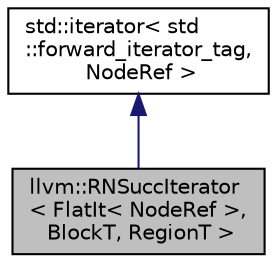 digraph "llvm::RNSuccIterator&lt; FlatIt&lt; NodeRef &gt;, BlockT, RegionT &gt;"
{
 // LATEX_PDF_SIZE
  bgcolor="transparent";
  edge [fontname="Helvetica",fontsize="10",labelfontname="Helvetica",labelfontsize="10"];
  node [fontname="Helvetica",fontsize="10",shape="box"];
  Node1 [label="llvm::RNSuccIterator\l\< FlatIt\< NodeRef \>,\l BlockT, RegionT \>",height=0.2,width=0.4,color="black", fillcolor="grey75", style="filled", fontcolor="black",tooltip="Flat RegionNode iterator."];
  Node2 -> Node1 [dir="back",color="midnightblue",fontsize="10",style="solid",fontname="Helvetica"];
  Node2 [label="std::iterator\< std\l::forward_iterator_tag,\l NodeRef \>",height=0.2,width=0.4,color="black",tooltip=" "];
}

